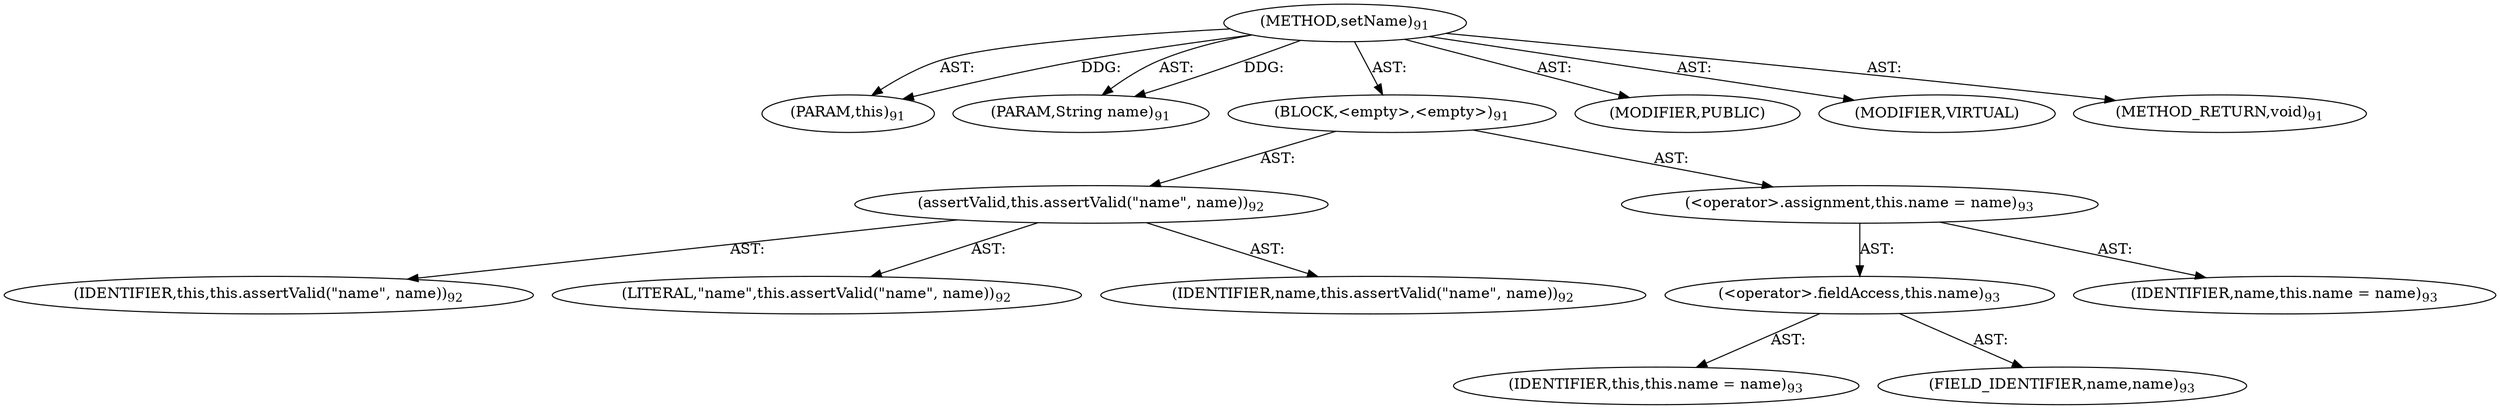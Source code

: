 digraph "setName" {  
"111669149696" [label = <(METHOD,setName)<SUB>91</SUB>> ]
"115964116992" [label = <(PARAM,this)<SUB>91</SUB>> ]
"115964117012" [label = <(PARAM,String name)<SUB>91</SUB>> ]
"25769803776" [label = <(BLOCK,&lt;empty&gt;,&lt;empty&gt;)<SUB>91</SUB>> ]
"30064771072" [label = <(assertValid,this.assertValid(&quot;name&quot;, name))<SUB>92</SUB>> ]
"68719476736" [label = <(IDENTIFIER,this,this.assertValid(&quot;name&quot;, name))<SUB>92</SUB>> ]
"90194313216" [label = <(LITERAL,&quot;name&quot;,this.assertValid(&quot;name&quot;, name))<SUB>92</SUB>> ]
"68719476778" [label = <(IDENTIFIER,name,this.assertValid(&quot;name&quot;, name))<SUB>92</SUB>> ]
"30064771073" [label = <(&lt;operator&gt;.assignment,this.name = name)<SUB>93</SUB>> ]
"30064771074" [label = <(&lt;operator&gt;.fieldAccess,this.name)<SUB>93</SUB>> ]
"68719476737" [label = <(IDENTIFIER,this,this.name = name)<SUB>93</SUB>> ]
"55834574848" [label = <(FIELD_IDENTIFIER,name,name)<SUB>93</SUB>> ]
"68719476779" [label = <(IDENTIFIER,name,this.name = name)<SUB>93</SUB>> ]
"133143986186" [label = <(MODIFIER,PUBLIC)> ]
"133143986187" [label = <(MODIFIER,VIRTUAL)> ]
"128849018880" [label = <(METHOD_RETURN,void)<SUB>91</SUB>> ]
  "111669149696" -> "115964116992"  [ label = "AST: "] 
  "111669149696" -> "115964117012"  [ label = "AST: "] 
  "111669149696" -> "25769803776"  [ label = "AST: "] 
  "111669149696" -> "133143986186"  [ label = "AST: "] 
  "111669149696" -> "133143986187"  [ label = "AST: "] 
  "111669149696" -> "128849018880"  [ label = "AST: "] 
  "25769803776" -> "30064771072"  [ label = "AST: "] 
  "25769803776" -> "30064771073"  [ label = "AST: "] 
  "30064771072" -> "68719476736"  [ label = "AST: "] 
  "30064771072" -> "90194313216"  [ label = "AST: "] 
  "30064771072" -> "68719476778"  [ label = "AST: "] 
  "30064771073" -> "30064771074"  [ label = "AST: "] 
  "30064771073" -> "68719476779"  [ label = "AST: "] 
  "30064771074" -> "68719476737"  [ label = "AST: "] 
  "30064771074" -> "55834574848"  [ label = "AST: "] 
  "111669149696" -> "115964116992"  [ label = "DDG: "] 
  "111669149696" -> "115964117012"  [ label = "DDG: "] 
}
